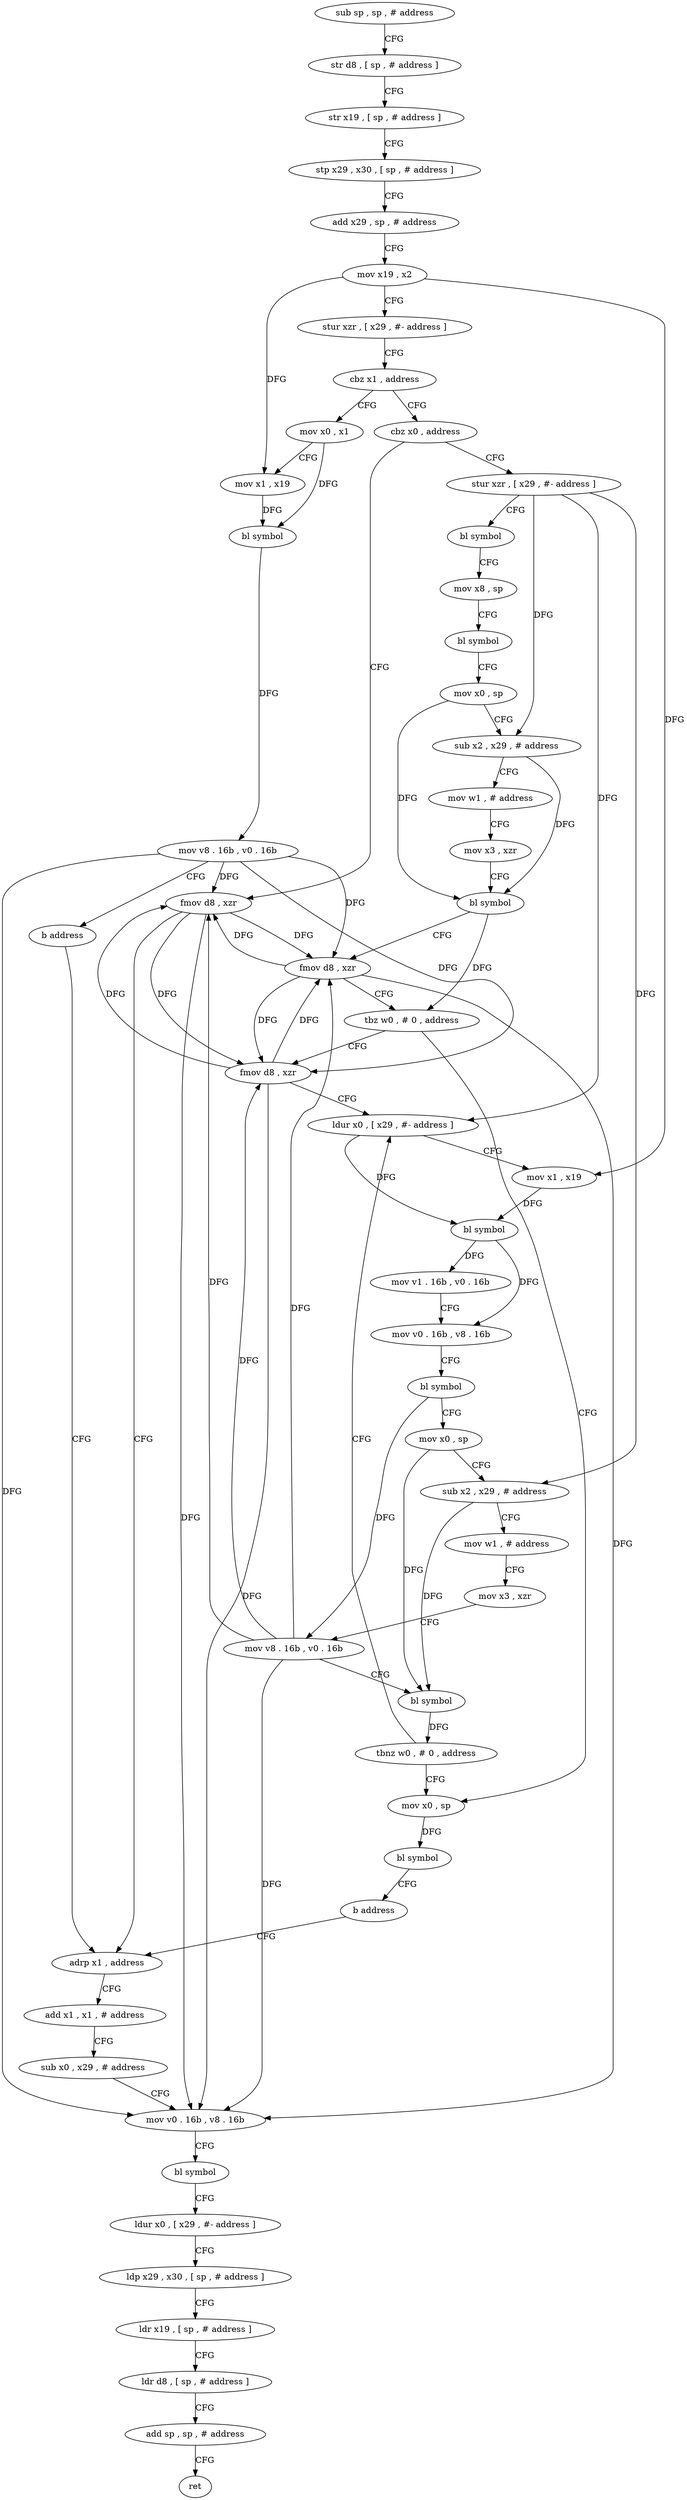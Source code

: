 digraph "func" {
"136668" [label = "sub sp , sp , # address" ]
"136672" [label = "str d8 , [ sp , # address ]" ]
"136676" [label = "str x19 , [ sp , # address ]" ]
"136680" [label = "stp x29 , x30 , [ sp , # address ]" ]
"136684" [label = "add x29 , sp , # address" ]
"136688" [label = "mov x19 , x2" ]
"136692" [label = "stur xzr , [ x29 , #- address ]" ]
"136696" [label = "cbz x1 , address" ]
"136720" [label = "cbz x0 , address" ]
"136700" [label = "mov x0 , x1" ]
"136836" [label = "fmov d8 , xzr" ]
"136724" [label = "stur xzr , [ x29 , #- address ]" ]
"136704" [label = "mov x1 , x19" ]
"136708" [label = "bl symbol" ]
"136712" [label = "mov v8 . 16b , v0 . 16b" ]
"136716" [label = "b address" ]
"136840" [label = "adrp x1 , address" ]
"136728" [label = "bl symbol" ]
"136732" [label = "mov x8 , sp" ]
"136736" [label = "bl symbol" ]
"136740" [label = "mov x0 , sp" ]
"136744" [label = "sub x2 , x29 , # address" ]
"136748" [label = "mov w1 , # address" ]
"136752" [label = "mov x3 , xzr" ]
"136756" [label = "bl symbol" ]
"136760" [label = "fmov d8 , xzr" ]
"136764" [label = "tbz w0 , # 0 , address" ]
"136824" [label = "mov x0 , sp" ]
"136768" [label = "fmov d8 , xzr" ]
"136844" [label = "add x1 , x1 , # address" ]
"136848" [label = "sub x0 , x29 , # address" ]
"136852" [label = "mov v0 . 16b , v8 . 16b" ]
"136856" [label = "bl symbol" ]
"136860" [label = "ldur x0 , [ x29 , #- address ]" ]
"136864" [label = "ldp x29 , x30 , [ sp , # address ]" ]
"136868" [label = "ldr x19 , [ sp , # address ]" ]
"136872" [label = "ldr d8 , [ sp , # address ]" ]
"136876" [label = "add sp , sp , # address" ]
"136880" [label = "ret" ]
"136828" [label = "bl symbol" ]
"136832" [label = "b address" ]
"136772" [label = "ldur x0 , [ x29 , #- address ]" ]
"136776" [label = "mov x1 , x19" ]
"136780" [label = "bl symbol" ]
"136784" [label = "mov v1 . 16b , v0 . 16b" ]
"136788" [label = "mov v0 . 16b , v8 . 16b" ]
"136792" [label = "bl symbol" ]
"136796" [label = "mov x0 , sp" ]
"136800" [label = "sub x2 , x29 , # address" ]
"136804" [label = "mov w1 , # address" ]
"136808" [label = "mov x3 , xzr" ]
"136812" [label = "mov v8 . 16b , v0 . 16b" ]
"136816" [label = "bl symbol" ]
"136820" [label = "tbnz w0 , # 0 , address" ]
"136668" -> "136672" [ label = "CFG" ]
"136672" -> "136676" [ label = "CFG" ]
"136676" -> "136680" [ label = "CFG" ]
"136680" -> "136684" [ label = "CFG" ]
"136684" -> "136688" [ label = "CFG" ]
"136688" -> "136692" [ label = "CFG" ]
"136688" -> "136704" [ label = "DFG" ]
"136688" -> "136776" [ label = "DFG" ]
"136692" -> "136696" [ label = "CFG" ]
"136696" -> "136720" [ label = "CFG" ]
"136696" -> "136700" [ label = "CFG" ]
"136720" -> "136836" [ label = "CFG" ]
"136720" -> "136724" [ label = "CFG" ]
"136700" -> "136704" [ label = "CFG" ]
"136700" -> "136708" [ label = "DFG" ]
"136836" -> "136840" [ label = "CFG" ]
"136836" -> "136760" [ label = "DFG" ]
"136836" -> "136852" [ label = "DFG" ]
"136836" -> "136768" [ label = "DFG" ]
"136724" -> "136728" [ label = "CFG" ]
"136724" -> "136772" [ label = "DFG" ]
"136724" -> "136744" [ label = "DFG" ]
"136724" -> "136800" [ label = "DFG" ]
"136704" -> "136708" [ label = "DFG" ]
"136708" -> "136712" [ label = "DFG" ]
"136712" -> "136716" [ label = "CFG" ]
"136712" -> "136836" [ label = "DFG" ]
"136712" -> "136760" [ label = "DFG" ]
"136712" -> "136852" [ label = "DFG" ]
"136712" -> "136768" [ label = "DFG" ]
"136716" -> "136840" [ label = "CFG" ]
"136840" -> "136844" [ label = "CFG" ]
"136728" -> "136732" [ label = "CFG" ]
"136732" -> "136736" [ label = "CFG" ]
"136736" -> "136740" [ label = "CFG" ]
"136740" -> "136744" [ label = "CFG" ]
"136740" -> "136756" [ label = "DFG" ]
"136744" -> "136748" [ label = "CFG" ]
"136744" -> "136756" [ label = "DFG" ]
"136748" -> "136752" [ label = "CFG" ]
"136752" -> "136756" [ label = "CFG" ]
"136756" -> "136760" [ label = "CFG" ]
"136756" -> "136764" [ label = "DFG" ]
"136760" -> "136764" [ label = "CFG" ]
"136760" -> "136836" [ label = "DFG" ]
"136760" -> "136852" [ label = "DFG" ]
"136760" -> "136768" [ label = "DFG" ]
"136764" -> "136824" [ label = "CFG" ]
"136764" -> "136768" [ label = "CFG" ]
"136824" -> "136828" [ label = "DFG" ]
"136768" -> "136772" [ label = "CFG" ]
"136768" -> "136836" [ label = "DFG" ]
"136768" -> "136760" [ label = "DFG" ]
"136768" -> "136852" [ label = "DFG" ]
"136844" -> "136848" [ label = "CFG" ]
"136848" -> "136852" [ label = "CFG" ]
"136852" -> "136856" [ label = "CFG" ]
"136856" -> "136860" [ label = "CFG" ]
"136860" -> "136864" [ label = "CFG" ]
"136864" -> "136868" [ label = "CFG" ]
"136868" -> "136872" [ label = "CFG" ]
"136872" -> "136876" [ label = "CFG" ]
"136876" -> "136880" [ label = "CFG" ]
"136828" -> "136832" [ label = "CFG" ]
"136832" -> "136840" [ label = "CFG" ]
"136772" -> "136776" [ label = "CFG" ]
"136772" -> "136780" [ label = "DFG" ]
"136776" -> "136780" [ label = "DFG" ]
"136780" -> "136784" [ label = "DFG" ]
"136780" -> "136788" [ label = "DFG" ]
"136784" -> "136788" [ label = "CFG" ]
"136788" -> "136792" [ label = "CFG" ]
"136792" -> "136796" [ label = "CFG" ]
"136792" -> "136812" [ label = "DFG" ]
"136796" -> "136800" [ label = "CFG" ]
"136796" -> "136816" [ label = "DFG" ]
"136800" -> "136804" [ label = "CFG" ]
"136800" -> "136816" [ label = "DFG" ]
"136804" -> "136808" [ label = "CFG" ]
"136808" -> "136812" [ label = "CFG" ]
"136812" -> "136816" [ label = "CFG" ]
"136812" -> "136836" [ label = "DFG" ]
"136812" -> "136760" [ label = "DFG" ]
"136812" -> "136852" [ label = "DFG" ]
"136812" -> "136768" [ label = "DFG" ]
"136816" -> "136820" [ label = "DFG" ]
"136820" -> "136772" [ label = "CFG" ]
"136820" -> "136824" [ label = "CFG" ]
}
